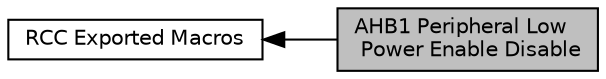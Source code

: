 digraph "AHB1 Peripheral Low Power Enable Disable"
{
  edge [fontname="Helvetica",fontsize="10",labelfontname="Helvetica",labelfontsize="10"];
  node [fontname="Helvetica",fontsize="10",shape=box];
  rankdir=LR;
  Node2 [label="RCC Exported Macros",height=0.2,width=0.4,color="black", fillcolor="white", style="filled",URL="$group___r_c_c___exported___macros.html",tooltip=" "];
  Node1 [label="AHB1 Peripheral Low\l Power Enable Disable",height=0.2,width=0.4,color="black", fillcolor="grey75", style="filled", fontcolor="black",tooltip="Enable or disable the AHB1 peripheral clock during Low Power (Sleep) mode."];
  Node2->Node1 [shape=plaintext, dir="back", style="solid"];
}

